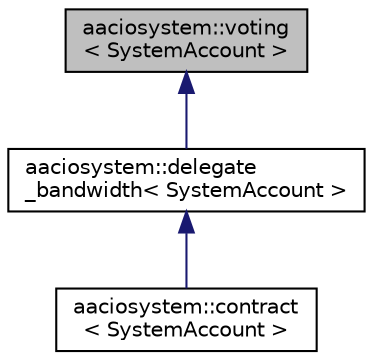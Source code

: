 digraph "aaciosystem::voting&lt; SystemAccount &gt;"
{
  edge [fontname="Helvetica",fontsize="10",labelfontname="Helvetica",labelfontsize="10"];
  node [fontname="Helvetica",fontsize="10",shape=record];
  Node0 [label="aaciosystem::voting\l\< SystemAccount \>",height=0.2,width=0.4,color="black", fillcolor="grey75", style="filled", fontcolor="black"];
  Node0 -> Node1 [dir="back",color="midnightblue",fontsize="10",style="solid"];
  Node1 [label="aaciosystem::delegate\l_bandwidth\< SystemAccount \>",height=0.2,width=0.4,color="black", fillcolor="white", style="filled",URL="$classaaciosystem_1_1delegate__bandwidth.html"];
  Node1 -> Node2 [dir="back",color="midnightblue",fontsize="10",style="solid"];
  Node2 [label="aaciosystem::contract\l\< SystemAccount \>",height=0.2,width=0.4,color="black", fillcolor="white", style="filled",URL="$classaaciosystem_1_1contract.html"];
}
